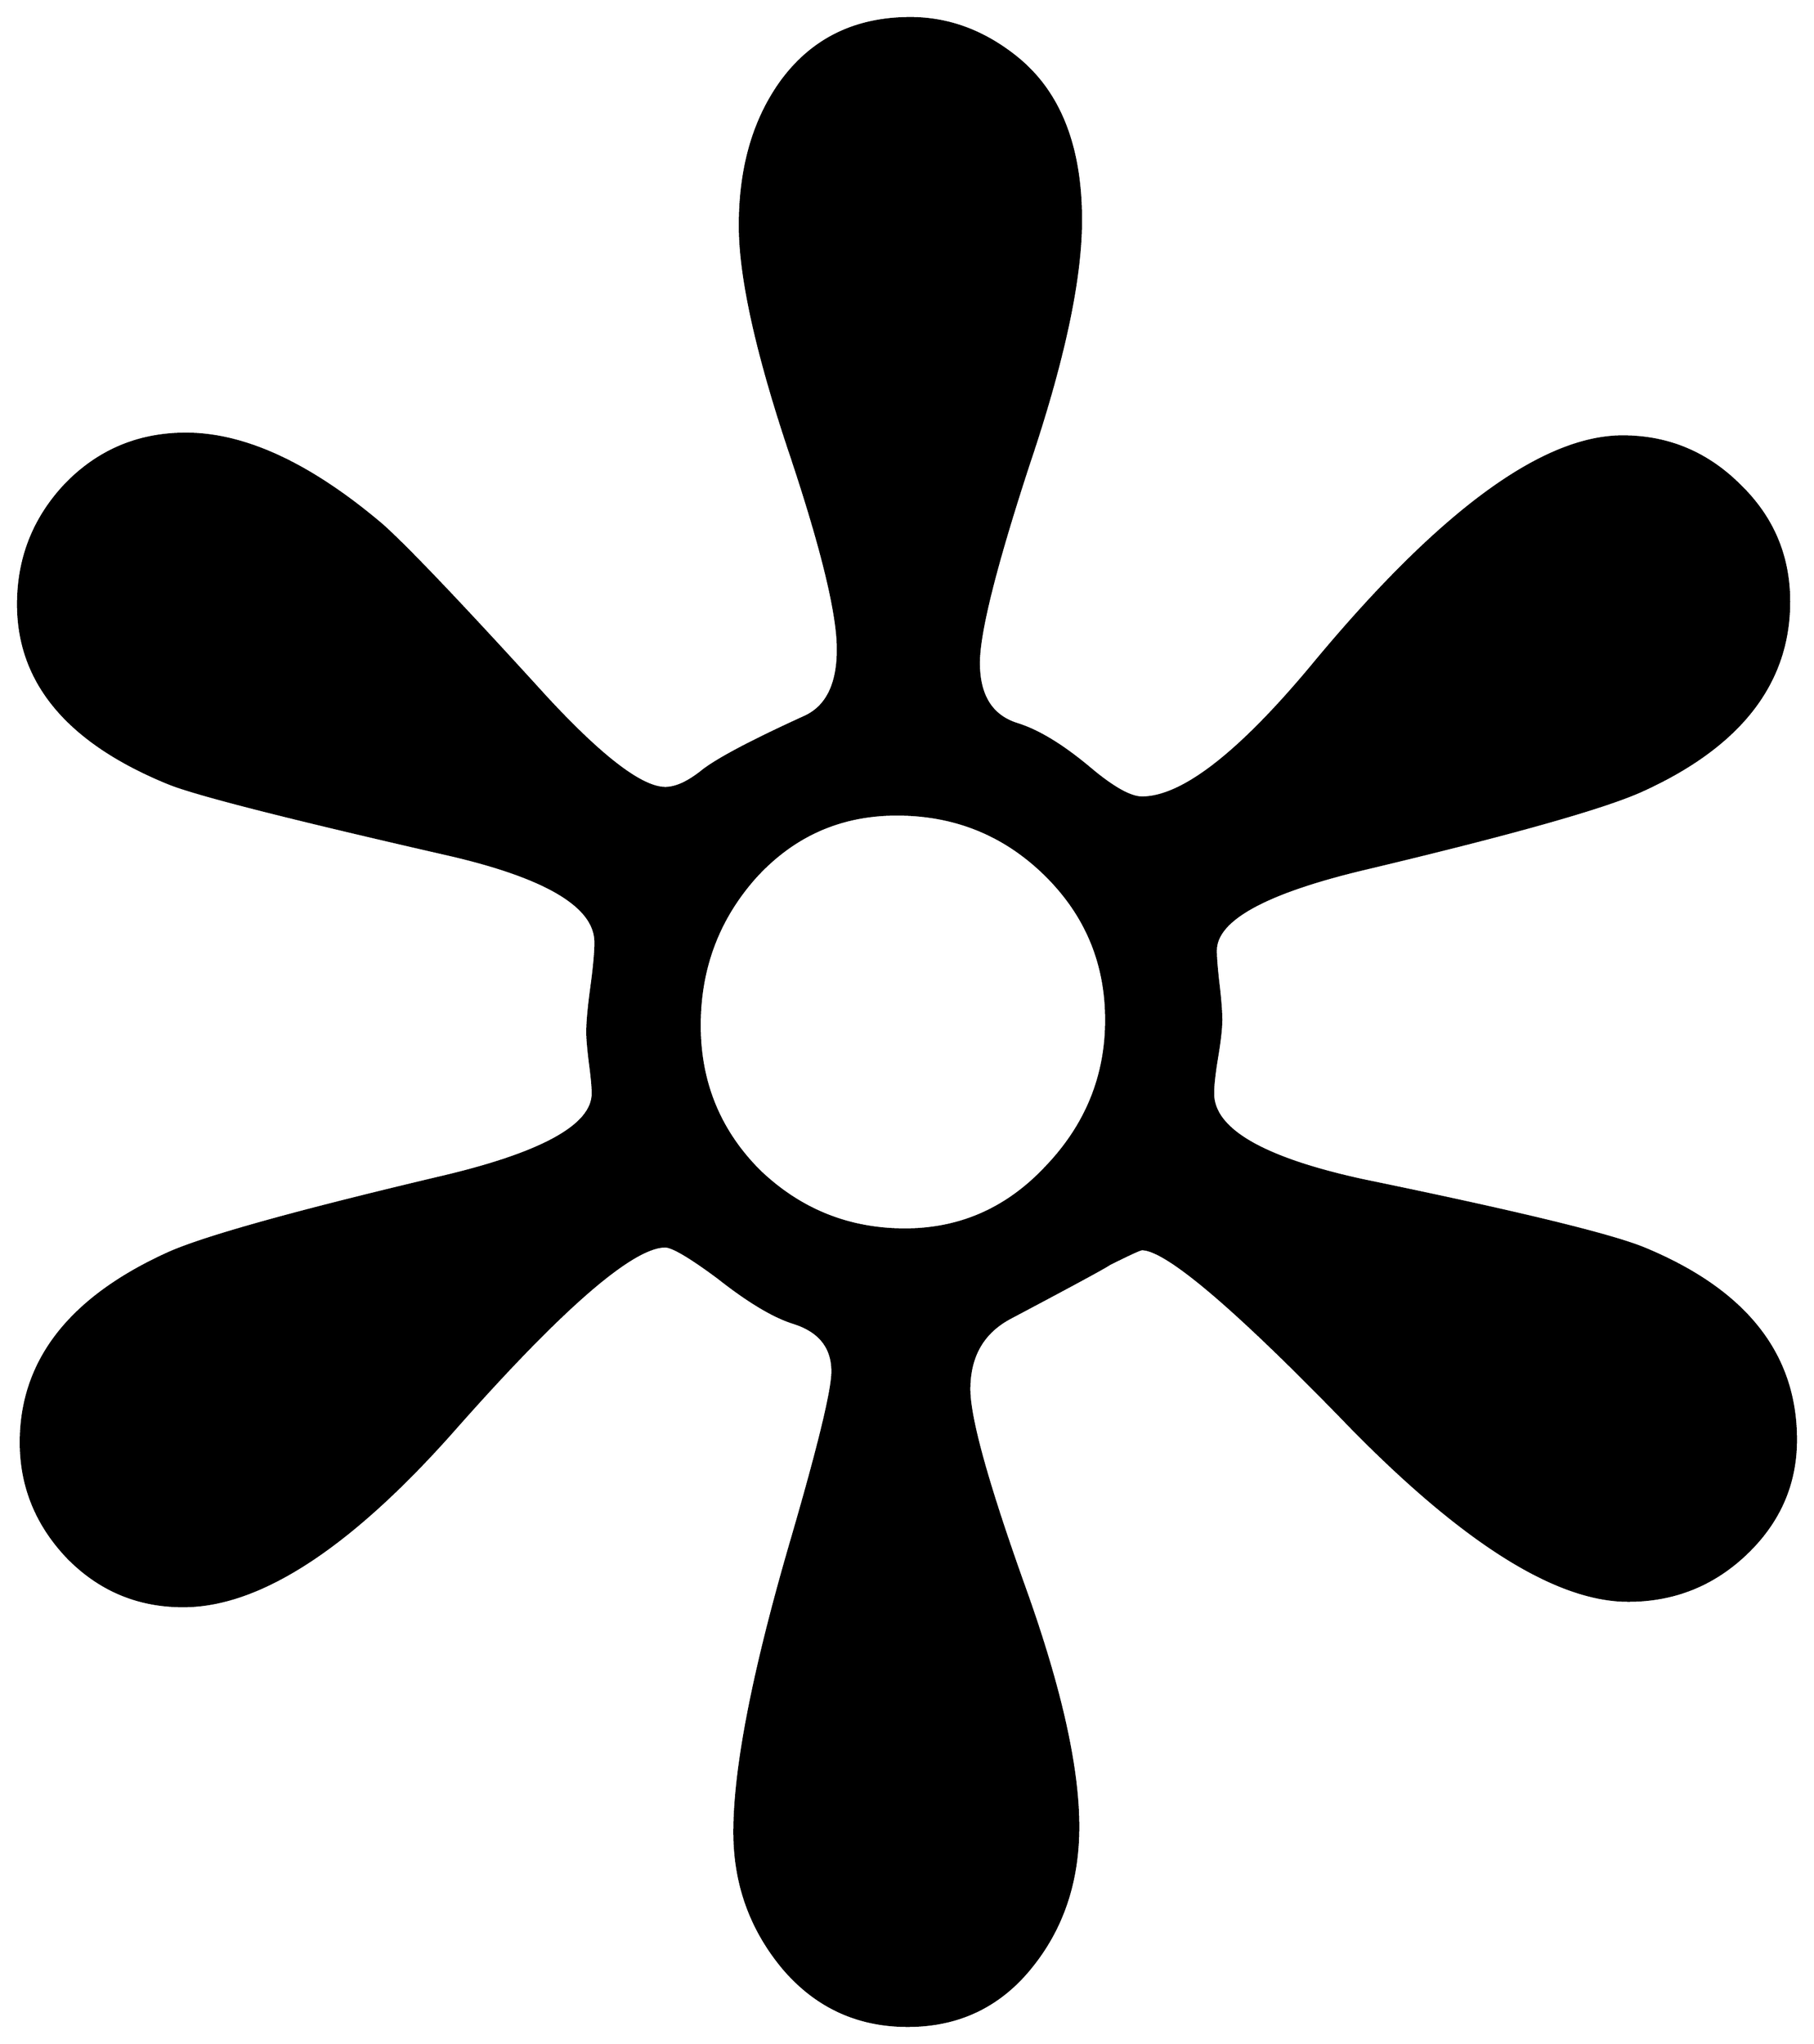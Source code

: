 


\begin{tikzpicture}[y=0.80pt, x=0.80pt, yscale=-1.0, xscale=1.0, inner sep=0pt, outer sep=0pt]
\begin{scope}[shift={(100.0,1831.0)},nonzero rule]
  \path[draw=.,fill=.,line width=1.600pt] (1405.0,-401.0) ..
    controls (1405.0,-368.333) and (1392.667,-340.333) ..
    (1368.0,-317.0) .. controls (1344.0,-294.333) and
    (1315.333,-283.0) .. (1282.0,-283.0) .. controls
    (1229.333,-283.0) and (1161.0,-326.0) .. (1077.0,-412.0) ..
    controls (993.667,-498.0) and (943.0,-541.0) .. (925.0,-541.0)
    .. controls (923.667,-541.0) and (915.667,-537.333) ..
    (901.0,-530.0) .. controls (898.333,-528.0) and (874.333,-515.0)
    .. (829.0,-491.0) .. controls (808.333,-480.333) and
    (798.0,-462.667) .. (798.0,-438.0) .. controls (798.0,-416.667)
    and (811.333,-368.667) .. (838.0,-294.0) .. controls
    (864.667,-220.0) and (878.0,-161.0) .. (878.0,-117.0) ..
    controls (878.0,-77.667) and (867.0,-44.0) .. (845.0,-16.0) ..
    controls (821.667,14.0) and (791.0,29.0) .. (753.0,29.0) ..
    controls (716.333,29.0) and (686.0,15.0) .. (662.0,-13.0) ..
    controls (638.0,-41.667) and (626.0,-75.0) .. (626.0,-113.0)
    .. controls (626.0,-159.667) and (639.667,-230.0) ..
    (667.0,-324.0) .. controls (687.667,-394.667) and (698.0,-437.0)
    .. (698.0,-451.0) .. controls (698.0,-469.0) and
    (688.333,-481.0) .. (669.0,-487.0) .. controls (654.333,-491.667)
    and (636.0,-502.667) .. (614.0,-520.0) .. controls
    (593.333,-535.333) and (580.333,-543.0) .. (575.0,-543.0) ..
    controls (551.0,-543.0) and (500.0,-499.0) .. (422.0,-411.0)
    .. controls (344.667,-323.0) and (277.667,-279.0) ..
    (221.0,-279.0) .. controls (187.667,-279.0) and (159.333,-291.0)
    .. (136.0,-315.0) .. controls (113.333,-339.0) and
    (102.0,-367.0) .. (102.0,-399.0) .. controls (102.0,-459.0)
    and (138.333,-505.333) .. (211.0,-538.0) .. controls
    (238.333,-550.0) and (305.667,-568.667) .. (413.0,-594.0) ..
    controls (485.667,-611.333) and (522.0,-631.667) .. (522.0,-655.0)
    .. controls (522.0,-659.667) and (521.333,-667.0) ..
    (520.0,-677.0) .. controls (518.667,-687.667) and (518.0,-695.333)
    .. (518.0,-700.0) .. controls (518.0,-707.333) and
    (519.0,-718.333) .. (521.0,-733.0) .. controls (523.0,-747.667)
    and (524.0,-758.667) .. (524.0,-766.0) .. controls
    (524.0,-792.667) and (487.333,-814.333) .. (414.0,-831.0) ..
    controls (297.333,-857.667) and (229.333,-875.0) .. (210.0,-883.0)
    .. controls (136.667,-913.0) and (100.0,-956.667) ..
    (100.0,-1014.0) .. controls (100.0,-1048.0) and
    (111.667,-1077.333) .. (135.0,-1102.0) .. controls
    (159.0,-1126.667) and (188.333,-1139.0) .. (223.0,-1139.0) ..
    controls (266.333,-1139.0) and (314.333,-1116.667) ..
    (367.0,-1072.0) .. controls (385.667,-1055.333) and
    (425.667,-1013.333) .. (487.0,-946.0) .. controls (528.333,-901.333)
    and (557.667,-879.0) .. (575.0,-879.0) .. controls
    (583.0,-879.0) and (592.333,-883.333) .. (603.0,-892.0) ..
    controls (614.333,-900.667) and (639.0,-913.667) .. (677.0,-931.0)
    .. controls (693.667,-938.333) and (702.0,-955.0) ..
    (702.0,-981.0) .. controls (702.0,-1007.667) and
    (690.0,-1056.667) .. (666.0,-1128.0) .. controls
    (642.0,-1200.0) and (630.0,-1254.667) .. (630.0,-1292.0) ..
    controls (630.0,-1334.0) and (640.0,-1369.0) ..
    (660.0,-1397.0) .. controls (682.667,-1428.333) and
    (714.333,-1444.0) .. (755.0,-1444.0) .. controls
    (783.0,-1444.0) and (809.0,-1434.333) .. (833.0,-1415.0) ..
    controls (864.333,-1389.667) and (880.0,-1350.0) ..
    (880.0,-1296.0) .. controls (880.0,-1252.667) and
    (867.333,-1193.333) .. (842.0,-1118.0) .. controls
    (817.333,-1042.667) and (805.0,-993.667) .. (805.0,-971.0) ..
    controls (805.0,-947.0) and (814.333,-932.0) .. (833.0,-926.0)
    .. controls (848.333,-921.333) and (866.0,-910.667) ..
    (886.0,-894.0) .. controls (903.333,-879.333) and (916.333,-872.0)
    .. (925.0,-872.0) .. controls (955.0,-872.0) and
    (997.333,-905.0) .. (1052.0,-971.0) .. controls
    (1144.0,-1081.667) and (1219.333,-1137.0) .. (1278.0,-1137.0) ..
    controls (1311.333,-1137.0) and (1340.0,-1125.0) ..
    (1364.0,-1101.0) .. controls (1388.0,-1077.667) and
    (1400.0,-1049.333) .. (1400.0,-1016.0) .. controls
    (1400.0,-956.0) and (1363.667,-909.667) .. (1291.0,-877.0) ..
    controls (1262.333,-864.333) and (1194.667,-845.333) ..
    (1088.0,-820.0) .. controls (1015.333,-802.667) and
    (979.0,-782.667) .. (979.0,-760.0) .. controls (979.0,-754.667)
    and (979.667,-746.333) .. (981.0,-735.0) .. controls
    (982.333,-723.667) and (983.0,-715.0) .. (983.0,-709.0) ..
    controls (983.0,-703.0) and (982.0,-694.0) .. (980.0,-682.0)
    .. controls (978.0,-670.0) and (977.0,-661.0) ..
    (977.0,-655.0) .. controls (977.0,-628.333) and
    (1014.0,-607.0) .. (1088.0,-591.0) .. controls
    (1201.333,-567.667) and (1270.0,-551.0) .. (1294.0,-541.0) ..
    controls (1368.0,-510.333) and (1405.0,-463.667) ..
    (1405.0,-401.0) -- cycle(899.0,-709.0) .. controls
    (899.0,-751.0) and (884.0,-786.667) .. (854.0,-816.0) ..
    controls (824.0,-845.333) and (787.667,-860.0) .. (745.0,-860.0)
    .. controls (703.667,-860.0) and (669.0,-844.667) ..
    (641.0,-814.0) .. controls (613.667,-783.333) and (600.0,-747.0)
    .. (600.0,-705.0) .. controls (600.0,-663.0) and
    (614.667,-627.333) .. (644.0,-598.0) .. controls (674.0,-569.333)
    and (709.667,-555.0) .. (751.0,-555.0) .. controls
    (791.667,-555.0) and (826.333,-570.333) .. (855.0,-601.0) ..
    controls (884.333,-631.667) and (899.0,-667.667) .. (899.0,-709.0)
    -- cycle;
\end{scope}

\end{tikzpicture}


